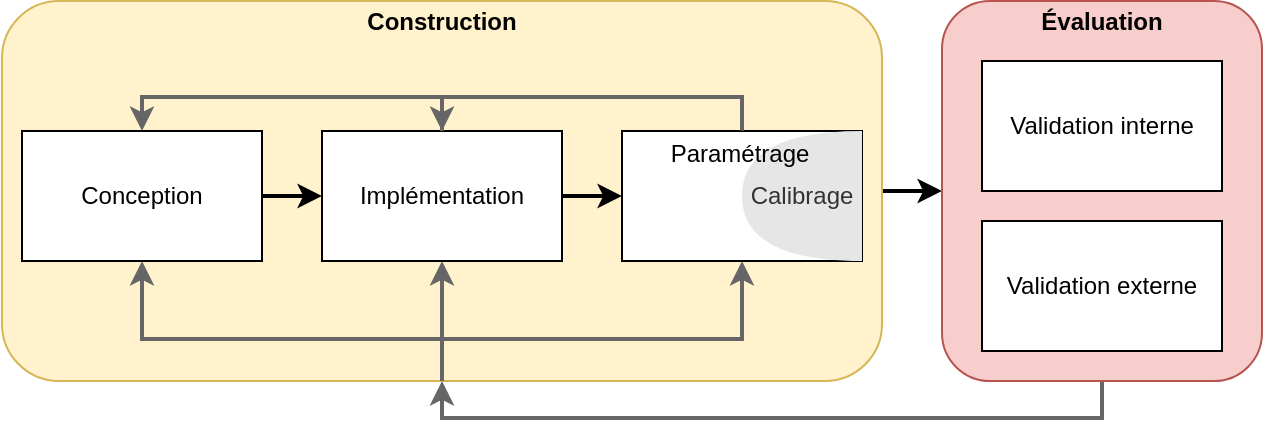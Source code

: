 <mxfile version="12.1.7" type="device" pages="1"><diagram name="Page-1" id="90a13364-a465-7bf4-72fc-28e22215d7a0"><mxGraphModel dx="4023" dy="2291" grid="0" gridSize="10" guides="1" tooltips="1" connect="1" arrows="1" fold="1" page="1" pageScale="1.5" pageWidth="1169" pageHeight="827" background="#ffffff" math="0" shadow="0"><root><mxCell id="0" style=";html=1;"/><mxCell id="1" style=";html=1;" parent="0"/><mxCell id="BWGVTjxwxVzXov7BqqDw-8" value="" style="edgeStyle=orthogonalEdgeStyle;rounded=0;orthogonalLoop=1;jettySize=auto;html=1;strokeWidth=2;" parent="1" source="BWGVTjxwxVzXov7BqqDw-6" target="BWGVTjxwxVzXov7BqqDw-7" edge="1"><mxGeometry relative="1" as="geometry"/></mxCell><mxCell id="BWGVTjxwxVzXov7BqqDw-24" style="edgeStyle=orthogonalEdgeStyle;rounded=0;orthogonalLoop=1;jettySize=auto;html=1;exitX=0.5;exitY=1;exitDx=0;exitDy=0;strokeWidth=2;fillColor=#f5f5f5;strokeColor=#666666;entryX=0.5;entryY=1;entryDx=0;entryDy=0;" parent="1" source="BWGVTjxwxVzXov7BqqDw-7" target="BWGVTjxwxVzXov7BqqDw-6" edge="1"><mxGeometry relative="1" as="geometry"><Array as="points"><mxPoint x="1180" y="528"/><mxPoint x="850" y="528"/></Array><mxPoint x="782" y="553" as="targetPoint"/></mxGeometry></mxCell><mxCell id="BWGVTjxwxVzXov7BqqDw-40" value="" style="group" parent="1" vertex="1" connectable="0"><mxGeometry x="1100" y="319.5" width="160" height="190" as="geometry"/></mxCell><mxCell id="BWGVTjxwxVzXov7BqqDw-7" value="" style="rounded=1;whiteSpace=wrap;html=1;fillColor=#f8cecc;strokeColor=#b85450;" parent="BWGVTjxwxVzXov7BqqDw-40" vertex="1"><mxGeometry width="160" height="190" as="geometry"/></mxCell><mxCell id="BWGVTjxwxVzXov7BqqDw-10" value="&lt;b&gt;Évaluation&lt;/b&gt;" style="text;html=1;strokeColor=none;fillColor=none;align=center;verticalAlign=middle;whiteSpace=wrap;rounded=0;" parent="BWGVTjxwxVzXov7BqqDw-40" vertex="1"><mxGeometry x="60" width="40" height="20" as="geometry"/></mxCell><mxCell id="BWGVTjxwxVzXov7BqqDw-20" value="Validation interne" style="rounded=0;whiteSpace=wrap;html=1;" parent="BWGVTjxwxVzXov7BqqDw-40" vertex="1"><mxGeometry x="20" y="30" width="120" height="65" as="geometry"/></mxCell><mxCell id="BWGVTjxwxVzXov7BqqDw-21" value="Validation externe" style="rounded=0;whiteSpace=wrap;html=1;" parent="BWGVTjxwxVzXov7BqqDw-40" vertex="1"><mxGeometry x="20" y="110" width="120" height="65" as="geometry"/></mxCell><mxCell id="BWGVTjxwxVzXov7BqqDw-43" value="" style="group" parent="1" vertex="1" connectable="0"><mxGeometry x="630" y="319.5" width="440" height="190" as="geometry"/></mxCell><mxCell id="BWGVTjxwxVzXov7BqqDw-6" value="" style="rounded=1;whiteSpace=wrap;html=1;fillColor=#fff2cc;strokeColor=#d6b656;" parent="BWGVTjxwxVzXov7BqqDw-43" vertex="1"><mxGeometry width="440" height="190" as="geometry"/></mxCell><mxCell id="BWGVTjxwxVzXov7BqqDw-1" value="Conception" style="rounded=0;whiteSpace=wrap;html=1;" parent="BWGVTjxwxVzXov7BqqDw-43" vertex="1"><mxGeometry x="10" y="65" width="120" height="65" as="geometry"/></mxCell><mxCell id="BWGVTjxwxVzXov7BqqDw-2" value="Implémentation" style="rounded=0;whiteSpace=wrap;html=1;" parent="BWGVTjxwxVzXov7BqqDw-43" vertex="1"><mxGeometry x="160" y="65" width="120" height="65" as="geometry"/></mxCell><mxCell id="BWGVTjxwxVzXov7BqqDw-9" value="&lt;b&gt;Construction&lt;/b&gt;" style="text;html=1;strokeColor=none;fillColor=none;align=center;verticalAlign=middle;whiteSpace=wrap;rounded=0;" parent="BWGVTjxwxVzXov7BqqDw-43" vertex="1"><mxGeometry x="200" width="40" height="20" as="geometry"/></mxCell><mxCell id="BWGVTjxwxVzXov7BqqDw-42" value="" style="group" parent="BWGVTjxwxVzXov7BqqDw-43" vertex="1" connectable="0"><mxGeometry x="310" y="45" width="120" height="85" as="geometry"/></mxCell><mxCell id="BWGVTjxwxVzXov7BqqDw-4" value="" style="rounded=0;whiteSpace=wrap;html=1;" parent="BWGVTjxwxVzXov7BqqDw-42" vertex="1"><mxGeometry y="20" width="120" height="65" as="geometry"/></mxCell><mxCell id="BWGVTjxwxVzXov7BqqDw-19" value="Calibrage" style="shape=or;whiteSpace=wrap;html=1;strokeWidth=1;direction=west;fillColor=#E6E6E6;strokeColor=none;fontColor=#333333;" parent="BWGVTjxwxVzXov7BqqDw-42" vertex="1"><mxGeometry x="60" y="20" width="60" height="65" as="geometry"/></mxCell><mxCell id="BWGVTjxwxVzXov7BqqDw-11" value="&lt;span&gt;Paramétrage&lt;/span&gt;" style="text;html=1;strokeColor=none;fillColor=none;align=center;verticalAlign=middle;whiteSpace=wrap;rounded=0;fontStyle=0" parent="BWGVTjxwxVzXov7BqqDw-42" vertex="1"><mxGeometry x="38.5" y="21" width="40" height="20" as="geometry"/></mxCell><mxCell id="BWGVTjxwxVzXov7BqqDw-3" value="" style="edgeStyle=orthogonalEdgeStyle;rounded=0;orthogonalLoop=1;jettySize=auto;html=1;strokeWidth=2;" parent="BWGVTjxwxVzXov7BqqDw-43" source="BWGVTjxwxVzXov7BqqDw-1" target="BWGVTjxwxVzXov7BqqDw-2" edge="1"><mxGeometry relative="1" as="geometry"/></mxCell><mxCell id="BWGVTjxwxVzXov7BqqDw-5" value="" style="edgeStyle=orthogonalEdgeStyle;rounded=0;orthogonalLoop=1;jettySize=auto;html=1;strokeWidth=2;" parent="BWGVTjxwxVzXov7BqqDw-43" source="BWGVTjxwxVzXov7BqqDw-2" target="BWGVTjxwxVzXov7BqqDw-4" edge="1"><mxGeometry relative="1" as="geometry"/></mxCell><mxCell id="BWGVTjxwxVzXov7BqqDw-14" style="edgeStyle=orthogonalEdgeStyle;rounded=0;orthogonalLoop=1;jettySize=auto;html=1;exitX=0.563;exitY=-0.108;exitDx=0;exitDy=0;entryX=0.5;entryY=0;entryDx=0;entryDy=0;startArrow=none;startFill=0;endArrow=classic;endFill=1;targetPerimeterSpacing=15;strokeWidth=2;fillColor=#f5f5f5;strokeColor=#666666;exitPerimeter=0;" edge="1" parent="BWGVTjxwxVzXov7BqqDw-43" source="BWGVTjxwxVzXov7BqqDw-11" target="BWGVTjxwxVzXov7BqqDw-2"><mxGeometry relative="1" as="geometry"><Array as="points"><mxPoint x="370" y="64"/><mxPoint x="370" y="48"/><mxPoint x="220" y="48"/></Array></mxGeometry></mxCell><mxCell id="BWGVTjxwxVzXov7BqqDw-15" style="edgeStyle=orthogonalEdgeStyle;rounded=0;orthogonalLoop=1;jettySize=auto;html=1;startArrow=none;startFill=0;endArrow=classic;endFill=1;targetPerimeterSpacing=15;strokeWidth=2;exitX=0.5;exitY=0;exitDx=0;exitDy=0;entryX=0.5;entryY=0;entryDx=0;entryDy=0;fillColor=#f5f5f5;strokeColor=#666666;" edge="1" parent="BWGVTjxwxVzXov7BqqDw-43" source="BWGVTjxwxVzXov7BqqDw-2" target="BWGVTjxwxVzXov7BqqDw-1"><mxGeometry relative="1" as="geometry"><mxPoint x="380.143" y="139.929" as="sourcePoint"/><mxPoint x="229.857" y="139.929" as="targetPoint"/><Array as="points"><mxPoint x="220" y="48"/><mxPoint x="70" y="48"/></Array></mxGeometry></mxCell><mxCell id="BWGVTjxwxVzXov7BqqDw-17" style="edgeStyle=orthogonalEdgeStyle;rounded=0;orthogonalLoop=1;jettySize=auto;html=1;exitX=0.5;exitY=1;exitDx=0;exitDy=0;entryX=0.5;entryY=1;entryDx=0;entryDy=0;startArrow=none;startFill=0;endArrow=classic;endFill=1;targetPerimeterSpacing=15;strokeWidth=2;fillColor=#f5f5f5;strokeColor=#666666;" edge="1" parent="BWGVTjxwxVzXov7BqqDw-43" source="BWGVTjxwxVzXov7BqqDw-6" target="BWGVTjxwxVzXov7BqqDw-1"><mxGeometry relative="1" as="geometry"><mxPoint x="194.452" y="242.738" as="sourcePoint"/><mxPoint x="43.5" y="244.167" as="targetPoint"/><Array as="points"><mxPoint x="220" y="169"/><mxPoint x="70" y="169"/></Array></mxGeometry></mxCell><mxCell id="BWGVTjxwxVzXov7BqqDw-22" style="edgeStyle=orthogonalEdgeStyle;rounded=0;orthogonalLoop=1;jettySize=auto;html=1;exitX=0.5;exitY=1;exitDx=0;exitDy=0;entryX=0.5;entryY=1;entryDx=0;entryDy=0;startArrow=none;startFill=0;endArrow=classic;endFill=1;targetPerimeterSpacing=15;strokeWidth=2;fillColor=#f5f5f5;strokeColor=#666666;" edge="1" parent="BWGVTjxwxVzXov7BqqDw-43" source="BWGVTjxwxVzXov7BqqDw-6" target="BWGVTjxwxVzXov7BqqDw-4"><mxGeometry relative="1" as="geometry"><mxPoint x="230" y="199.929" as="sourcePoint"/><mxPoint x="80" y="139.929" as="targetPoint"/><Array as="points"><mxPoint x="220" y="169"/><mxPoint x="370" y="169"/></Array></mxGeometry></mxCell><mxCell id="BWGVTjxwxVzXov7BqqDw-23" style="edgeStyle=orthogonalEdgeStyle;rounded=0;orthogonalLoop=1;jettySize=auto;html=1;exitX=0.5;exitY=1;exitDx=0;exitDy=0;entryX=0.5;entryY=1;entryDx=0;entryDy=0;startArrow=none;startFill=0;endArrow=classic;endFill=1;targetPerimeterSpacing=15;strokeWidth=2;fillColor=#f5f5f5;strokeColor=#666666;" edge="1" parent="BWGVTjxwxVzXov7BqqDw-43" source="BWGVTjxwxVzXov7BqqDw-6" target="BWGVTjxwxVzXov7BqqDw-2"><mxGeometry relative="1" as="geometry"><mxPoint x="229.857" y="199.929" as="sourcePoint"/><mxPoint x="380.143" y="139.929" as="targetPoint"/><Array as="points"><mxPoint x="220" y="180"/><mxPoint x="220" y="180"/></Array></mxGeometry></mxCell></root></mxGraphModel></diagram></mxfile>